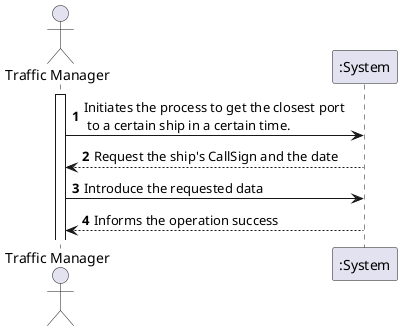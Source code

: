 @startuml
autonumber

actor "Traffic Manager" as M

activate M
M -> ":System": Initiates the process to get the closest port \n to a certain ship in a certain time.
":System" --> M --: Request the ship's CallSign and the date
M -> ":System": Introduce the requested data
":System" --> M --: Informs the operation success


@enduml